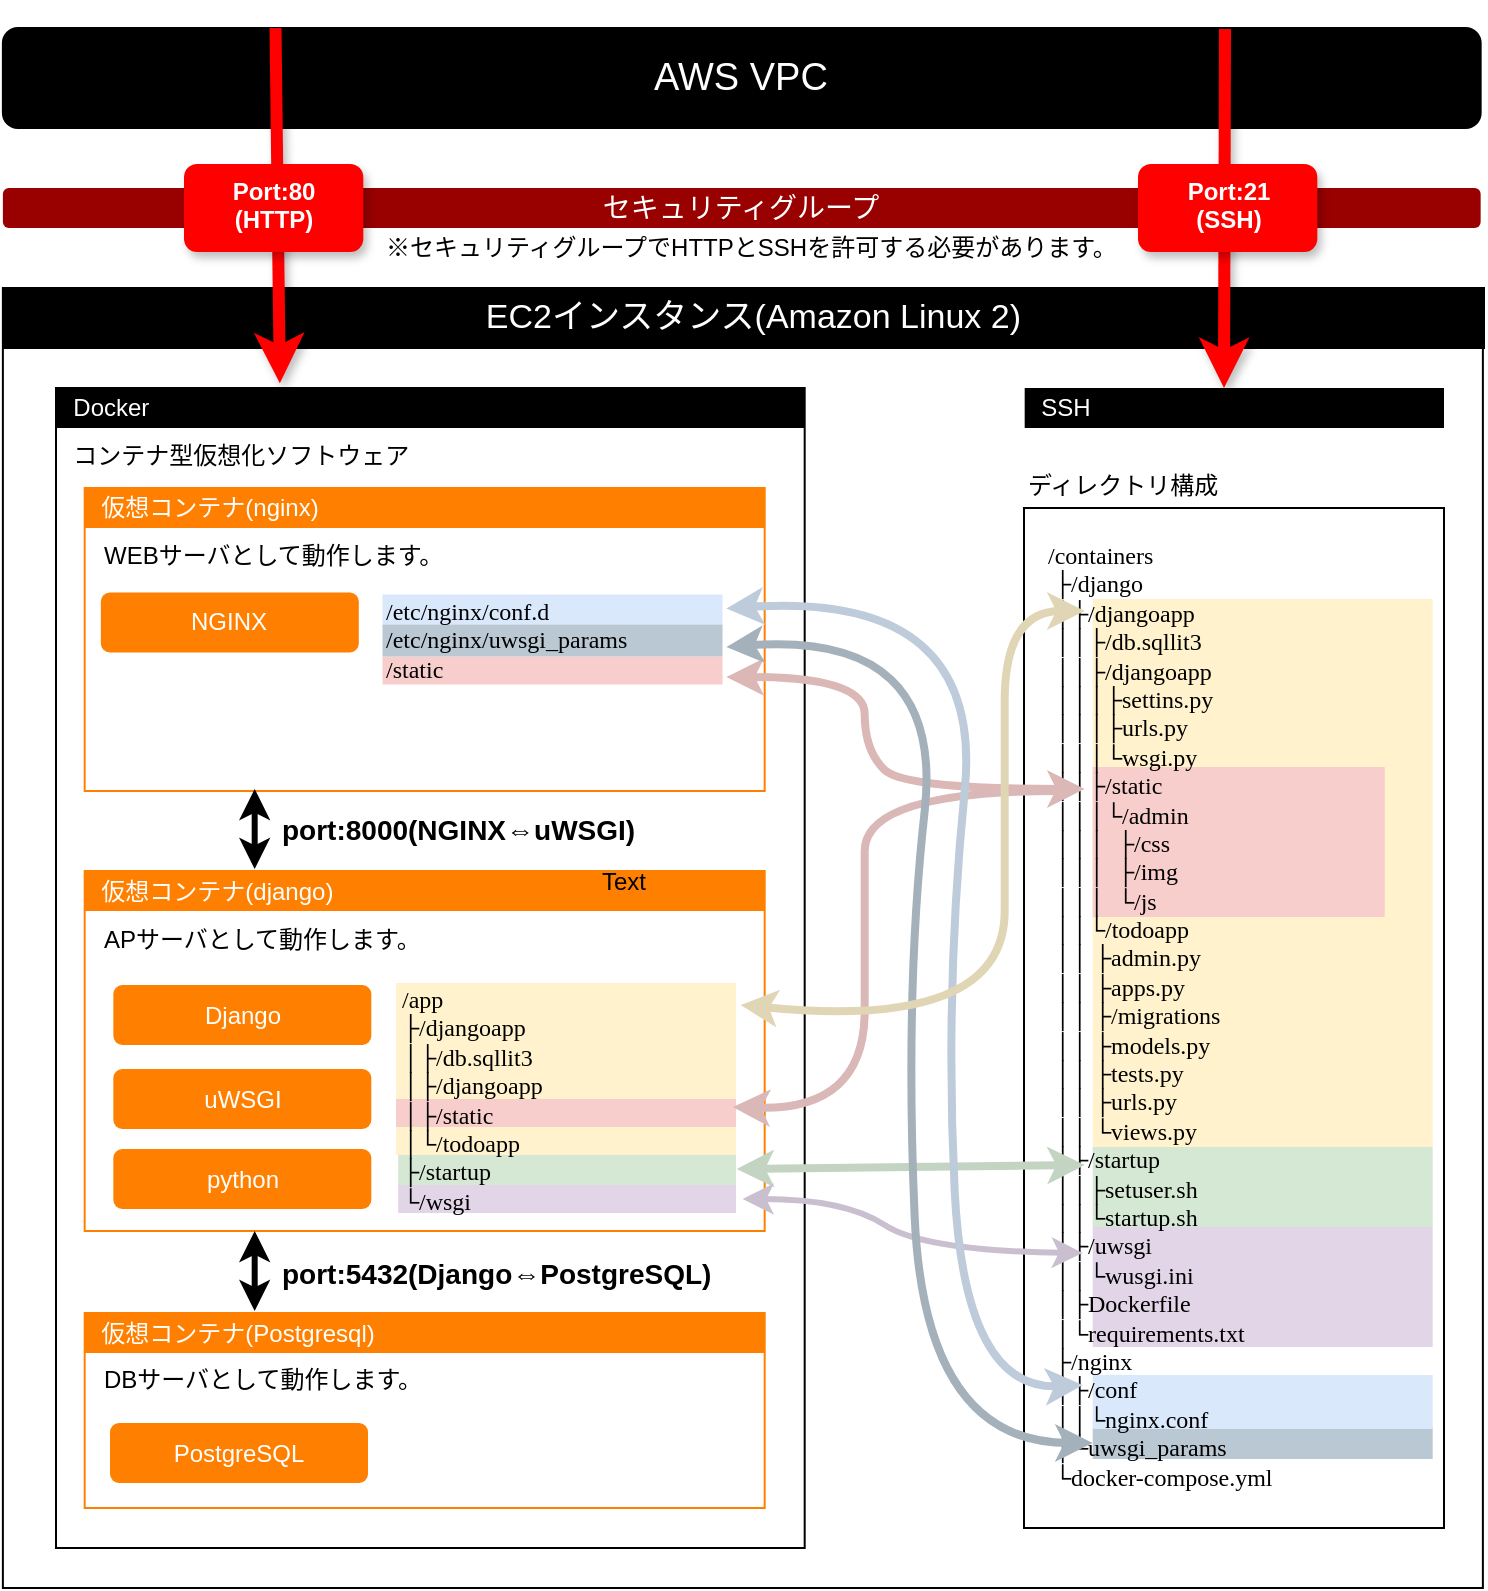 <mxfile version="22.1.16" type="github">
  <diagram name="ページ1" id="ntLUQj3zXpR2GrfyCho_">
    <mxGraphModel dx="1042" dy="577" grid="1" gridSize="10" guides="1" tooltips="1" connect="1" arrows="1" fold="1" page="1" pageScale="1" pageWidth="827" pageHeight="1169" math="0" shadow="0">
      <root>
        <mxCell id="0" />
        <mxCell id="1" parent="0" />
        <mxCell id="PO0unFIX-wsbpKIqG6Li-25" value="" style="rounded=0;whiteSpace=wrap;html=1;" parent="1" vertex="1">
          <mxGeometry x="39.44" y="400" width="740" height="650" as="geometry" />
        </mxCell>
        <mxCell id="FsDxIWnZCm4KXBWtry0k-43" value="" style="rounded=0;whiteSpace=wrap;html=1;" vertex="1" parent="1">
          <mxGeometry x="550" y="510" width="210" height="510" as="geometry" />
        </mxCell>
        <mxCell id="PO0unFIX-wsbpKIqG6Li-35" value="" style="rounded=0;whiteSpace=wrap;html=1;labelBackgroundColor=#CCE5FF;noLabel=1;fillColor=#d5e8d4;strokeColor=none;" parent="1" vertex="1">
          <mxGeometry x="584.34" y="829.5" width="170" height="40" as="geometry" />
        </mxCell>
        <mxCell id="PO0unFIX-wsbpKIqG6Li-61" value="" style="group" parent="1" vertex="1" connectable="0">
          <mxGeometry x="584.34" y="555.5" width="170" height="430" as="geometry" />
        </mxCell>
        <mxCell id="PO0unFIX-wsbpKIqG6Li-62" value="" style="rounded=0;whiteSpace=wrap;html=1;labelBackgroundColor=#CCE5FF;noLabel=1;fillColor=#bac8d3;strokeColor=none;" parent="PO0unFIX-wsbpKIqG6Li-61" vertex="1">
          <mxGeometry y="414" width="170" height="16" as="geometry" />
        </mxCell>
        <mxCell id="PO0unFIX-wsbpKIqG6Li-63" value="" style="rounded=0;whiteSpace=wrap;html=1;labelBackgroundColor=#CCE5FF;noLabel=1;fillColor=#fff2cc;strokeColor=none;" parent="PO0unFIX-wsbpKIqG6Li-61" vertex="1">
          <mxGeometry width="170" height="274" as="geometry" />
        </mxCell>
        <mxCell id="PO0unFIX-wsbpKIqG6Li-64" value="" style="rounded=0;whiteSpace=wrap;html=1;labelBackgroundColor=#CCE5FF;noLabel=1;fillColor=#dae8fc;strokeColor=none;" parent="PO0unFIX-wsbpKIqG6Li-61" vertex="1">
          <mxGeometry y="388" width="170" height="27" as="geometry" />
        </mxCell>
        <mxCell id="PO0unFIX-wsbpKIqG6Li-65" value="" style="rounded=0;whiteSpace=wrap;html=1;labelBackgroundColor=#CCE5FF;noLabel=1;fillColor=#e1d5e7;strokeColor=none;" parent="PO0unFIX-wsbpKIqG6Li-61" vertex="1">
          <mxGeometry y="314" width="170" height="60" as="geometry" />
        </mxCell>
        <mxCell id="PO0unFIX-wsbpKIqG6Li-36" value="" style="rounded=0;whiteSpace=wrap;html=1;labelBackgroundColor=#CCE5FF;noLabel=1;fillColor=#f8cecc;strokeColor=none;" parent="1" vertex="1">
          <mxGeometry x="584.34" y="639.5" width="146" height="75" as="geometry" />
        </mxCell>
        <mxCell id="PO0unFIX-wsbpKIqG6Li-66" value="&lt;div&gt;/containers&lt;/div&gt;&lt;div&gt;&amp;nbsp;├/django&lt;/div&gt;&amp;nbsp;│├/djangoapp&lt;br&gt;&amp;nbsp;││├/db.sqllit3&lt;br&gt;&amp;nbsp;││├/djangoapp&lt;br style=&quot;border-color: var(--border-color);&quot;&gt;&amp;nbsp;│││├settins.py&lt;br style=&quot;border-color: var(--border-color);&quot;&gt;&amp;nbsp;│││├urls.py&lt;br style=&quot;border-color: var(--border-color);&quot;&gt;&amp;nbsp;│││└wsgi.py&lt;br&gt;&amp;nbsp;││├/static&lt;br&gt;&amp;nbsp;│││└/admin&lt;br style=&quot;border-color: var(--border-color);&quot;&gt;&amp;nbsp;│││&amp;nbsp; ├/css&lt;br style=&quot;border-color: var(--border-color);&quot;&gt;&amp;nbsp;│││&amp;nbsp; ├/img&lt;br style=&quot;border-color: var(--border-color);&quot;&gt;&amp;nbsp;│││&amp;nbsp; └/js&lt;br&gt;&amp;nbsp;││└/todoapp&lt;br&gt;&amp;nbsp;││ ├admin.py&lt;br&gt;&amp;nbsp;││ ├apps.py&lt;br&gt;&amp;nbsp;││ ├/migrations&lt;br&gt;&amp;nbsp;││ ├models.py&lt;br&gt;&amp;nbsp;││ ├tests.py&lt;br style=&quot;border-color: var(--border-color);&quot;&gt;&amp;nbsp;││ ├urls.py&lt;br style=&quot;border-color: var(--border-color);&quot;&gt;&amp;nbsp;││ └views.py&lt;br&gt;&lt;div&gt;&amp;nbsp;│├/startup&lt;/div&gt;&lt;div&gt;&amp;nbsp;││├setuser.sh&lt;/div&gt;&lt;div&gt;&amp;nbsp;││└startup.sh&lt;/div&gt;&lt;div&gt;&amp;nbsp;│├/uwsgi&lt;/div&gt;&lt;div&gt;&amp;nbsp;││└wusgi.ini&lt;/div&gt;&lt;div&gt;&amp;nbsp;│├Dockerfile&lt;/div&gt;&lt;div&gt;&amp;nbsp;│└requirements.txt&lt;/div&gt;&lt;div&gt;&amp;nbsp;├/nginx&lt;/div&gt;&lt;div&gt;&amp;nbsp;│├/conf&lt;/div&gt;&lt;div&gt;&amp;nbsp;││└nginx.conf&lt;/div&gt;&lt;div&gt;&lt;span style=&quot;background-color: initial;&quot;&gt;&amp;nbsp;│└uwsgi_params&lt;/span&gt;&lt;/div&gt;&lt;div&gt;&amp;nbsp;└docker-compose.yml&lt;/div&gt;" style="text;html=1;strokeColor=none;fillColor=none;align=left;verticalAlign=top;whiteSpace=wrap;rounded=0;fontFamily=Lucida Console;" parent="1" vertex="1">
          <mxGeometry x="560.34" y="519.5" width="200" height="491" as="geometry" />
        </mxCell>
        <mxCell id="FsDxIWnZCm4KXBWtry0k-14" value="AWS VPC" style="rounded=1;whiteSpace=wrap;html=1;fillColor=#000000;fontColor=#FFFFFF;fontSize=19;" vertex="1" parent="1">
          <mxGeometry x="39.44" y="270" width="738.89" height="50" as="geometry" />
        </mxCell>
        <mxCell id="FsDxIWnZCm4KXBWtry0k-20" value="" style="rounded=0;whiteSpace=wrap;html=1;" vertex="1" parent="1">
          <mxGeometry x="66" y="450" width="374.34" height="580" as="geometry" />
        </mxCell>
        <mxCell id="FsDxIWnZCm4KXBWtry0k-21" value="&amp;nbsp; Docker" style="text;html=1;strokeColor=none;fillColor=#000000;align=left;verticalAlign=middle;whiteSpace=wrap;rounded=0;fontSize=12;fontStyle=0;fontColor=#FFFFFF;" vertex="1" parent="1">
          <mxGeometry x="66" y="450" width="374.34" height="20" as="geometry" />
        </mxCell>
        <mxCell id="FsDxIWnZCm4KXBWtry0k-1" value="" style="rounded=0;whiteSpace=wrap;html=1;strokeColor=#FF8000;" vertex="1" parent="1">
          <mxGeometry x="80.34" y="500" width="340" height="151.5" as="geometry" />
        </mxCell>
        <mxCell id="FsDxIWnZCm4KXBWtry0k-2" value="&amp;nbsp; 仮想コンテナ(nginx)" style="text;html=1;strokeColor=none;fillColor=#FF8000;align=left;verticalAlign=middle;whiteSpace=wrap;rounded=0;fontSize=12;fontStyle=0;fontColor=#FFFFFF;" vertex="1" parent="1">
          <mxGeometry x="80.34" y="500" width="340" height="20" as="geometry" />
        </mxCell>
        <mxCell id="FsDxIWnZCm4KXBWtry0k-4" value="" style="rounded=0;whiteSpace=wrap;html=1;strokeColor=#FF8000;" vertex="1" parent="1">
          <mxGeometry x="80.34" y="691.5" width="340" height="180" as="geometry" />
        </mxCell>
        <mxCell id="FsDxIWnZCm4KXBWtry0k-7" value="" style="rounded=0;whiteSpace=wrap;html=1;strokeColor=#FF8000;" vertex="1" parent="1">
          <mxGeometry x="80.34" y="912.5" width="340" height="97.5" as="geometry" />
        </mxCell>
        <mxCell id="PO0unFIX-wsbpKIqG6Li-32" value="" style="rounded=0;whiteSpace=wrap;html=1;labelBackgroundColor=#CCE5FF;noLabel=1;fillColor=#f8cecc;strokeColor=none;" parent="1" vertex="1">
          <mxGeometry x="229.26" y="584.25" width="170" height="14" as="geometry" />
        </mxCell>
        <mxCell id="PO0unFIX-wsbpKIqG6Li-33" value="" style="rounded=0;whiteSpace=wrap;html=1;labelBackgroundColor=#CCE5FF;noLabel=1;fillColor=#dae8fc;strokeColor=none;" parent="1" vertex="1">
          <mxGeometry x="229.26" y="553.25" width="170" height="15" as="geometry" />
        </mxCell>
        <mxCell id="PO0unFIX-wsbpKIqG6Li-34" value="" style="rounded=0;whiteSpace=wrap;html=1;labelBackgroundColor=#CCE5FF;noLabel=1;fillColor=#bac8d3;strokeColor=none;" parent="1" vertex="1">
          <mxGeometry x="229.26" y="568.25" width="170" height="16" as="geometry" />
        </mxCell>
        <mxCell id="PO0unFIX-wsbpKIqG6Li-47" value="" style="endArrow=classic;startArrow=classic;html=1;rounded=0;entryX=0.25;entryY=1;entryDx=0;entryDy=0;exitX=0.25;exitY=0;exitDx=0;exitDy=0;strokeWidth=3;" parent="1" edge="1">
          <mxGeometry width="50" height="50" relative="1" as="geometry">
            <mxPoint x="165.34" y="690.5" as="sourcePoint" />
            <mxPoint x="165.34" y="650.5" as="targetPoint" />
          </mxGeometry>
        </mxCell>
        <mxCell id="PO0unFIX-wsbpKIqG6Li-51" value="port:8000(NGINX⇔uWSGI)" style="text;html=1;strokeColor=none;fillColor=none;align=left;verticalAlign=middle;whiteSpace=wrap;rounded=0;fontSize=14;fontStyle=1" parent="1" vertex="1">
          <mxGeometry x="177.34" y="655.5" width="193" height="30" as="geometry" />
        </mxCell>
        <mxCell id="PO0unFIX-wsbpKIqG6Li-53" value="&lt;div&gt;&lt;span style=&quot;background-color: initial;&quot;&gt;/etc/nginx/conf.d&lt;/span&gt;&lt;br&gt;&lt;/div&gt;&lt;div&gt;/etc/nginx/uwsgi_params&lt;/div&gt;&lt;div&gt;/static&lt;/div&gt;" style="text;html=1;strokeColor=none;fillColor=none;align=left;verticalAlign=top;whiteSpace=wrap;rounded=0;fontFamily=Lucida Console;" parent="1" vertex="1">
          <mxGeometry x="229.26" y="548.25" width="160" height="55" as="geometry" />
        </mxCell>
        <mxCell id="FsDxIWnZCm4KXBWtry0k-8" value="&amp;nbsp; 仮想コンテナ(Postgresql)" style="text;html=1;strokeColor=none;fillColor=#FF8000;align=left;verticalAlign=middle;whiteSpace=wrap;rounded=0;fontSize=12;fontStyle=0;fontColor=#FFFFFF;" vertex="1" parent="1">
          <mxGeometry x="80.34" y="912.5" width="340" height="20" as="geometry" />
        </mxCell>
        <mxCell id="FsDxIWnZCm4KXBWtry0k-5" value="&amp;nbsp; 仮想コンテナ(django)" style="text;html=1;strokeColor=none;fillColor=#FF8000;align=left;verticalAlign=middle;whiteSpace=wrap;rounded=0;fontSize=12;fontStyle=0;fontColor=#FFFFFF;" vertex="1" parent="1">
          <mxGeometry x="80.34" y="691.5" width="340" height="20" as="geometry" />
        </mxCell>
        <mxCell id="PO0unFIX-wsbpKIqG6Li-48" value="" style="endArrow=classic;startArrow=classic;html=1;rounded=0;entryX=0.25;entryY=1;entryDx=0;entryDy=0;exitX=0.25;exitY=0;exitDx=0;exitDy=0;strokeWidth=3;" parent="1" edge="1">
          <mxGeometry width="50" height="50" relative="1" as="geometry">
            <mxPoint x="165.34" y="911.5" as="sourcePoint" />
            <mxPoint x="165.34" y="871.5" as="targetPoint" />
          </mxGeometry>
        </mxCell>
        <mxCell id="PO0unFIX-wsbpKIqG6Li-52" value="port:5432(Django⇔PostgreSQL)" style="text;html=1;strokeColor=none;fillColor=none;align=left;verticalAlign=middle;whiteSpace=wrap;rounded=0;fontSize=14;fontStyle=1" parent="1" vertex="1">
          <mxGeometry x="177.34" y="877.5" width="233" height="30" as="geometry" />
        </mxCell>
        <mxCell id="PO0unFIX-wsbpKIqG6Li-27" value="" style="group" parent="1" vertex="1" connectable="0">
          <mxGeometry x="236" y="747.5" width="170" height="115" as="geometry" />
        </mxCell>
        <mxCell id="PO0unFIX-wsbpKIqG6Li-28" value="" style="rounded=0;whiteSpace=wrap;html=1;labelBackgroundColor=#CCE5FF;noLabel=1;fillColor=#d5e8d4;strokeColor=none;" parent="PO0unFIX-wsbpKIqG6Li-27" vertex="1">
          <mxGeometry x="1.091" y="86" width="168.909" height="15" as="geometry" />
        </mxCell>
        <mxCell id="PO0unFIX-wsbpKIqG6Li-29" value="" style="rounded=0;whiteSpace=wrap;html=1;labelBackgroundColor=#CCE5FF;noLabel=1;fillColor=#e1d5e7;strokeColor=none;" parent="PO0unFIX-wsbpKIqG6Li-27" vertex="1">
          <mxGeometry x="1.091" y="101" width="168.909" height="14" as="geometry" />
        </mxCell>
        <mxCell id="PO0unFIX-wsbpKIqG6Li-30" value="" style="rounded=0;whiteSpace=wrap;html=1;labelBackgroundColor=#CCE5FF;noLabel=1;fillColor=#fff2cc;strokeColor=none;" parent="PO0unFIX-wsbpKIqG6Li-27" vertex="1">
          <mxGeometry width="170.0" height="86" as="geometry" />
        </mxCell>
        <mxCell id="PO0unFIX-wsbpKIqG6Li-31" value="" style="rounded=0;whiteSpace=wrap;html=1;labelBackgroundColor=#CCE5FF;noLabel=1;fillColor=#f8cecc;strokeColor=none;" parent="1" vertex="1">
          <mxGeometry x="236" y="805.5" width="170" height="14" as="geometry" />
        </mxCell>
        <mxCell id="PO0unFIX-wsbpKIqG6Li-54" value="&lt;div&gt;&lt;span style=&quot;background-color: initial;&quot;&gt;/app&lt;/span&gt;&lt;br&gt;&lt;/div&gt;├/djangoapp&lt;br&gt;│├/db.sqllit3&lt;br&gt;│├/djangoapp&lt;br style=&quot;border-color: var(--border-color);&quot;&gt;│├/static&lt;br&gt;│└/todoapp&lt;br&gt;&lt;span style=&quot;background-color: initial;&quot;&gt;├/startup&lt;/span&gt;&lt;br&gt;└&lt;span style=&quot;background-color: initial;&quot;&gt;/wsgi&lt;/span&gt;&lt;br&gt;&lt;div&gt;&lt;br&gt;&lt;/div&gt;" style="text;html=1;strokeColor=none;fillColor=none;align=left;verticalAlign=top;whiteSpace=wrap;rounded=0;fontFamily=Lucida Console;" parent="1" vertex="1">
          <mxGeometry x="236.84" y="741.5" width="130" height="140" as="geometry" />
        </mxCell>
        <mxCell id="PO0unFIX-wsbpKIqG6Li-39" value="NGINX" style="rounded=1;whiteSpace=wrap;html=1;fillColor=#FF8000;fontColor=#FFFFFF;strokeColor=none;" parent="1" vertex="1">
          <mxGeometry x="88.42" y="552.25" width="128.984" height="30" as="geometry" />
        </mxCell>
        <mxCell id="PO0unFIX-wsbpKIqG6Li-42" value="PostgreSQL" style="rounded=1;whiteSpace=wrap;html=1;fillColor=#FF8000;fontColor=#FFFFFF;strokeColor=none;" parent="1" vertex="1">
          <mxGeometry x="93.016" y="967.5" width="128.984" height="30" as="geometry" />
        </mxCell>
        <mxCell id="PO0unFIX-wsbpKIqG6Li-38" value="Django" style="rounded=1;whiteSpace=wrap;html=1;fontColor=#FFFFFF;strokeColor=none;fillColor=#FF8000;" parent="1" vertex="1">
          <mxGeometry x="94.676" y="748.5" width="128.984" height="30" as="geometry" />
        </mxCell>
        <mxCell id="PO0unFIX-wsbpKIqG6Li-40" value="uWSGI" style="rounded=1;whiteSpace=wrap;html=1;fillColor=#FF8000;fontColor=#FFFFFF;strokeColor=none;" parent="1" vertex="1">
          <mxGeometry x="94.676" y="790.5" width="128.984" height="30" as="geometry" />
        </mxCell>
        <mxCell id="PO0unFIX-wsbpKIqG6Li-41" value="python" style="rounded=1;whiteSpace=wrap;html=1;fillColor=#FF8000;fontColor=#FFFFFF;strokeColor=none;" parent="1" vertex="1">
          <mxGeometry x="94.676" y="830.5" width="128.984" height="30" as="geometry" />
        </mxCell>
        <mxCell id="FsDxIWnZCm4KXBWtry0k-11" value="WEBサーバとして動作します。" style="text;html=1;strokeColor=none;fillColor=none;align=left;verticalAlign=top;whiteSpace=wrap;rounded=0;" vertex="1" parent="1">
          <mxGeometry x="88.42" y="520" width="250" height="30" as="geometry" />
        </mxCell>
        <mxCell id="FsDxIWnZCm4KXBWtry0k-12" value="APサーバとして動作します。" style="text;html=1;strokeColor=none;fillColor=none;align=left;verticalAlign=top;whiteSpace=wrap;rounded=0;" vertex="1" parent="1">
          <mxGeometry x="88.42" y="711.5" width="250" height="30" as="geometry" />
        </mxCell>
        <mxCell id="FsDxIWnZCm4KXBWtry0k-13" value="DBサーバとして動作します。" style="text;html=1;strokeColor=none;fillColor=none;align=left;verticalAlign=top;whiteSpace=wrap;rounded=0;" vertex="1" parent="1">
          <mxGeometry x="88.42" y="931.5" width="250" height="30" as="geometry" />
        </mxCell>
        <mxCell id="PO0unFIX-wsbpKIqG6Li-57" value="" style="curved=1;endArrow=classic;html=1;rounded=0;entryX=1;entryY=0.5;entryDx=0;entryDy=0;strokeColor=#DBB8B6;strokeWidth=4;startArrow=classic;startFill=1;" parent="1" edge="1">
          <mxGeometry width="50" height="50" relative="1" as="geometry">
            <mxPoint x="580.34" y="650.5" as="sourcePoint" />
            <mxPoint x="401.18" y="594.5" as="targetPoint" />
            <Array as="points">
              <mxPoint x="490.34" y="650.5" />
              <mxPoint x="470.34" y="631.5" />
              <mxPoint x="470.34" y="594.5" />
            </Array>
          </mxGeometry>
        </mxCell>
        <mxCell id="PO0unFIX-wsbpKIqG6Li-58" value="" style="curved=1;endArrow=classic;html=1;rounded=0;entryX=1;entryY=0.5;entryDx=0;entryDy=0;strokeColor=#dab8b7;strokeWidth=4;" parent="1" edge="1">
          <mxGeometry width="50" height="50" relative="1" as="geometry">
            <mxPoint x="566.34" y="651.5" as="sourcePoint" />
            <mxPoint x="404.34" y="809.5" as="targetPoint" />
            <Array as="points">
              <mxPoint x="470.34" y="651.5" />
              <mxPoint x="470.34" y="711.5" />
              <mxPoint x="470.34" y="811.5" />
            </Array>
          </mxGeometry>
        </mxCell>
        <mxCell id="PO0unFIX-wsbpKIqG6Li-59" value="" style="curved=1;endArrow=classic;html=1;rounded=0;strokeColor=#C3D4C2;strokeWidth=4;startArrow=classic;startFill=1;" parent="1" edge="1">
          <mxGeometry width="50" height="50" relative="1" as="geometry">
            <mxPoint x="580.34" y="838.5" as="sourcePoint" />
            <mxPoint x="406.34" y="840.5" as="targetPoint" />
          </mxGeometry>
        </mxCell>
        <mxCell id="PO0unFIX-wsbpKIqG6Li-60" value="" style="curved=1;endArrow=classic;html=1;rounded=0;strokeColor=#CABFCF;strokeWidth=3;startArrow=classic;startFill=1;endFill=1;" parent="1" edge="1">
          <mxGeometry width="50" height="50" relative="1" as="geometry">
            <mxPoint x="579.34" y="882.5" as="sourcePoint" />
            <mxPoint x="409.34" y="855.5" as="targetPoint" />
            <Array as="points">
              <mxPoint x="500.34" y="881.5" />
              <mxPoint x="460.34" y="855.5" />
            </Array>
          </mxGeometry>
        </mxCell>
        <mxCell id="FsDxIWnZCm4KXBWtry0k-28" value="&amp;nbsp; SSH" style="text;html=1;strokeColor=none;fillColor=#000000;align=left;verticalAlign=middle;whiteSpace=wrap;rounded=0;fontSize=12;fontStyle=0;fontColor=#FFFFFF;" vertex="1" parent="1">
          <mxGeometry x="550.34" y="450" width="209.66" height="20" as="geometry" />
        </mxCell>
        <mxCell id="PO0unFIX-wsbpKIqG6Li-55" value="" style="curved=1;endArrow=classic;html=1;rounded=0;exitX=0;exitY=0.5;exitDx=0;exitDy=0;entryX=1;entryY=0.5;entryDx=0;entryDy=0;strokeColor=#A5B1BA;strokeWidth=4;startArrow=classic;startFill=1;" parent="1" source="PO0unFIX-wsbpKIqG6Li-62" edge="1">
          <mxGeometry width="50" height="50" relative="1" as="geometry">
            <mxPoint x="494.34" y="973.5" as="sourcePoint" />
            <mxPoint x="401.18" y="579.5" as="targetPoint" />
            <Array as="points">
              <mxPoint x="500.34" y="977.5" />
              <mxPoint x="490.34" y="751.5" />
              <mxPoint x="510.34" y="571.5" />
            </Array>
          </mxGeometry>
        </mxCell>
        <mxCell id="PO0unFIX-wsbpKIqG6Li-56" value="" style="curved=1;endArrow=classic;html=1;rounded=0;entryX=1;entryY=0.25;entryDx=0;entryDy=0;strokeColor=#BECBDB;strokeWidth=4;startArrow=classic;startFill=1;" parent="1" edge="1">
          <mxGeometry width="50" height="50" relative="1" as="geometry">
            <mxPoint x="579.34" y="948.5" as="sourcePoint" />
            <mxPoint x="401.18" y="560.25" as="targetPoint" />
            <Array as="points">
              <mxPoint x="520.34" y="951.5" />
              <mxPoint x="510.34" y="751.5" />
              <mxPoint x="530.34" y="551.5" />
            </Array>
          </mxGeometry>
        </mxCell>
        <mxCell id="FsDxIWnZCm4KXBWtry0k-29" value="" style="curved=1;endArrow=classic;html=1;rounded=0;strokeColor=#E0D5B4;strokeWidth=4;startArrow=classic;startFill=1;" edge="1" parent="1">
          <mxGeometry width="50" height="50" relative="1" as="geometry">
            <mxPoint x="580.34" y="561.5" as="sourcePoint" />
            <mxPoint x="408.34" y="758.5" as="targetPoint" />
            <Array as="points">
              <mxPoint x="540.34" y="561.5" />
              <mxPoint x="540.34" y="651.5" />
              <mxPoint x="540.34" y="771.5" />
            </Array>
          </mxGeometry>
        </mxCell>
        <mxCell id="FsDxIWnZCm4KXBWtry0k-30" value="Text" style="text;html=1;strokeColor=none;fillColor=none;align=center;verticalAlign=middle;whiteSpace=wrap;rounded=0;" vertex="1" parent="1">
          <mxGeometry x="320.34" y="681.5" width="60" height="30" as="geometry" />
        </mxCell>
        <mxCell id="FsDxIWnZCm4KXBWtry0k-31" value="&amp;nbsp; EC2インスタンス(Amazon Linux 2)" style="text;html=1;strokeColor=default;fillColor=#000000;align=center;verticalAlign=middle;whiteSpace=wrap;rounded=0;fontSize=17;fontStyle=0;fontColor=#FFFFFF;" vertex="1" parent="1">
          <mxGeometry x="40" y="400" width="740" height="30" as="geometry" />
        </mxCell>
        <mxCell id="FsDxIWnZCm4KXBWtry0k-34" value="セキュリティグループ" style="rounded=1;whiteSpace=wrap;html=1;fillColor=#990000;fontColor=#FFFFFF;fontSize=14;strokeColor=none;verticalAlign=middle;" vertex="1" parent="1">
          <mxGeometry x="39.44" y="350" width="738.89" height="20" as="geometry" />
        </mxCell>
        <mxCell id="PO0unFIX-wsbpKIqG6Li-49" value="" style="endArrow=none;startArrow=classic;html=1;rounded=0;strokeWidth=6;strokeColor=#FF0000;shadow=1;exitX=0.455;exitY=-0.12;exitDx=0;exitDy=0;exitPerimeter=0;endFill=0;entryX=0.296;entryY=0;entryDx=0;entryDy=0;entryPerimeter=0;" parent="1" edge="1">
          <mxGeometry width="50" height="50" relative="1" as="geometry">
            <mxPoint x="177.925" y="447.6" as="sourcePoint" />
            <mxPoint x="175.751" y="270" as="targetPoint" />
          </mxGeometry>
        </mxCell>
        <mxCell id="PO0unFIX-wsbpKIqG6Li-67" value="" style="endArrow=none;startArrow=classic;html=1;rounded=0;strokeWidth=6;strokeColor=#FF0000;shadow=1;entryX=0.827;entryY=0.011;entryDx=0;entryDy=0;entryPerimeter=0;endFill=0;" parent="1" edge="1" target="FsDxIWnZCm4KXBWtry0k-14">
          <mxGeometry width="50" height="50" relative="1" as="geometry">
            <mxPoint x="650" y="450" as="sourcePoint" />
            <mxPoint x="650.307" y="320" as="targetPoint" />
          </mxGeometry>
        </mxCell>
        <mxCell id="FsDxIWnZCm4KXBWtry0k-35" value="&amp;nbsp; コンテナ型仮想化ソフトウェア" style="text;html=1;strokeColor=none;fillColor=none;align=left;verticalAlign=top;whiteSpace=wrap;rounded=0;" vertex="1" parent="1">
          <mxGeometry x="66" y="470" width="354" height="30" as="geometry" />
        </mxCell>
        <mxCell id="FsDxIWnZCm4KXBWtry0k-39" value="" style="rounded=1;whiteSpace=wrap;html=1;fillColor=#FF0000;strokeColor=none;shadow=1;" vertex="1" parent="1">
          <mxGeometry x="130" y="338" width="89.66" height="44" as="geometry" />
        </mxCell>
        <mxCell id="FsDxIWnZCm4KXBWtry0k-40" value="" style="rounded=1;whiteSpace=wrap;html=1;fillColor=#FF0000;strokeColor=none;shadow=1;" vertex="1" parent="1">
          <mxGeometry x="607" y="338" width="89.66" height="44" as="geometry" />
        </mxCell>
        <mxCell id="FsDxIWnZCm4KXBWtry0k-37" value="Port:80&lt;br&gt;(HTTP)" style="text;html=1;strokeColor=none;fillColor=none;align=center;verticalAlign=top;whiteSpace=wrap;rounded=0;fontStyle=1;fontColor=#FFFFFF;" vertex="1" parent="1">
          <mxGeometry x="143.83" y="338" width="62" height="40" as="geometry" />
        </mxCell>
        <mxCell id="FsDxIWnZCm4KXBWtry0k-38" value="Port:21&lt;br&gt;(SSH)" style="text;html=1;strokeColor=none;fillColor=none;align=center;verticalAlign=top;whiteSpace=wrap;rounded=0;fontStyle=1;fontColor=#FFFFFF;" vertex="1" parent="1">
          <mxGeometry x="622.53" y="338" width="58.6" height="30" as="geometry" />
        </mxCell>
        <mxCell id="FsDxIWnZCm4KXBWtry0k-42" value="※セキュリティグループでHTTPとSSHを許可する必要があります。" style="text;html=1;strokeColor=none;fillColor=none;align=left;verticalAlign=top;whiteSpace=wrap;rounded=0;" vertex="1" parent="1">
          <mxGeometry x="229.26" y="366" width="384.74" height="30" as="geometry" />
        </mxCell>
        <mxCell id="FsDxIWnZCm4KXBWtry0k-44" value="ディレクトリ構成" style="text;html=1;strokeColor=none;fillColor=none;align=left;verticalAlign=top;whiteSpace=wrap;rounded=0;" vertex="1" parent="1">
          <mxGeometry x="550.34" y="485" width="209.66" height="20" as="geometry" />
        </mxCell>
      </root>
    </mxGraphModel>
  </diagram>
</mxfile>
